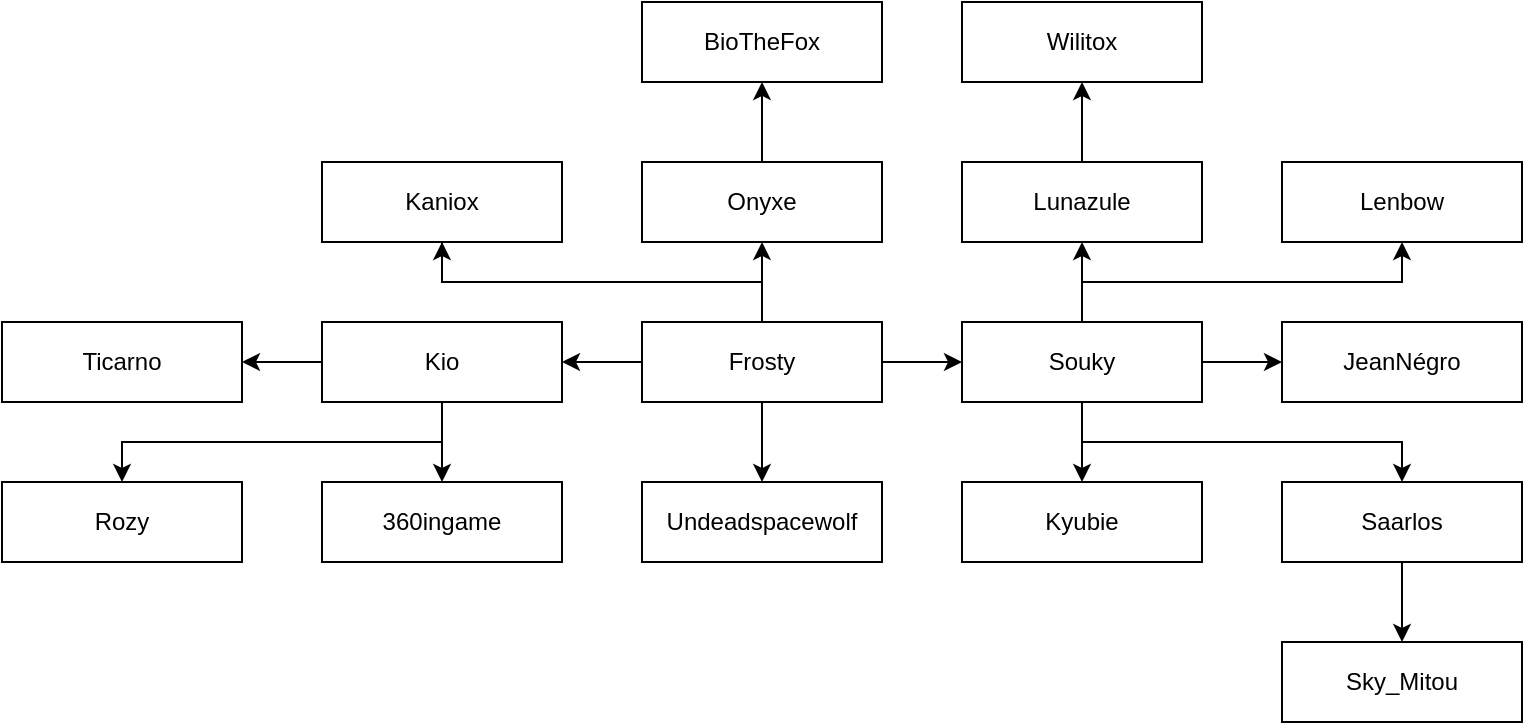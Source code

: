 <mxfile version="24.8.3">
  <diagram name="Page-1" id="kzbMt0qwAQdANpi8W9Ui">
    <mxGraphModel dx="946" dy="611" grid="1" gridSize="10" guides="1" tooltips="1" connect="1" arrows="1" fold="1" page="1" pageScale="1" pageWidth="827" pageHeight="1169" math="0" shadow="0">
      <root>
        <mxCell id="0" />
        <mxCell id="1" parent="0" />
        <mxCell id="nPTzYKY_LypjdXd9V0ng-8" style="edgeStyle=orthogonalEdgeStyle;rounded=0;orthogonalLoop=1;jettySize=auto;html=1;exitX=0;exitY=0.5;exitDx=0;exitDy=0;entryX=1;entryY=0.5;entryDx=0;entryDy=0;" edge="1" parent="1" source="nPTzYKY_LypjdXd9V0ng-1" target="nPTzYKY_LypjdXd9V0ng-7">
          <mxGeometry relative="1" as="geometry" />
        </mxCell>
        <mxCell id="nPTzYKY_LypjdXd9V0ng-9" style="edgeStyle=orthogonalEdgeStyle;rounded=0;orthogonalLoop=1;jettySize=auto;html=1;exitX=1;exitY=0.5;exitDx=0;exitDy=0;" edge="1" parent="1" source="nPTzYKY_LypjdXd9V0ng-1" target="nPTzYKY_LypjdXd9V0ng-4">
          <mxGeometry relative="1" as="geometry" />
        </mxCell>
        <mxCell id="nPTzYKY_LypjdXd9V0ng-10" style="edgeStyle=orthogonalEdgeStyle;rounded=0;orthogonalLoop=1;jettySize=auto;html=1;exitX=0.5;exitY=1;exitDx=0;exitDy=0;entryX=0.5;entryY=0;entryDx=0;entryDy=0;" edge="1" parent="1" source="nPTzYKY_LypjdXd9V0ng-1" target="nPTzYKY_LypjdXd9V0ng-5">
          <mxGeometry relative="1" as="geometry" />
        </mxCell>
        <mxCell id="nPTzYKY_LypjdXd9V0ng-11" style="edgeStyle=orthogonalEdgeStyle;rounded=0;orthogonalLoop=1;jettySize=auto;html=1;exitX=0.5;exitY=0;exitDx=0;exitDy=0;entryX=0.5;entryY=1;entryDx=0;entryDy=0;" edge="1" parent="1" source="nPTzYKY_LypjdXd9V0ng-1" target="nPTzYKY_LypjdXd9V0ng-2">
          <mxGeometry relative="1" as="geometry" />
        </mxCell>
        <mxCell id="nPTzYKY_LypjdXd9V0ng-15" style="edgeStyle=orthogonalEdgeStyle;rounded=0;orthogonalLoop=1;jettySize=auto;html=1;exitX=0.5;exitY=0;exitDx=0;exitDy=0;entryX=0.5;entryY=1;entryDx=0;entryDy=0;" edge="1" parent="1" source="nPTzYKY_LypjdXd9V0ng-1" target="nPTzYKY_LypjdXd9V0ng-14">
          <mxGeometry relative="1" as="geometry" />
        </mxCell>
        <mxCell id="nPTzYKY_LypjdXd9V0ng-1" value="Frosty" style="rounded=0;whiteSpace=wrap;html=1;" vertex="1" parent="1">
          <mxGeometry x="360" y="320" width="120" height="40" as="geometry" />
        </mxCell>
        <mxCell id="nPTzYKY_LypjdXd9V0ng-2" value="Kaniox" style="rounded=0;whiteSpace=wrap;html=1;" vertex="1" parent="1">
          <mxGeometry x="200" y="240" width="120" height="40" as="geometry" />
        </mxCell>
        <mxCell id="nPTzYKY_LypjdXd9V0ng-3" value="" style="endArrow=none;html=1;rounded=0;entryX=0.5;entryY=1;entryDx=0;entryDy=0;exitX=0.5;exitY=0;exitDx=0;exitDy=0;" edge="1" parent="1" source="nPTzYKY_LypjdXd9V0ng-1" target="nPTzYKY_LypjdXd9V0ng-2">
          <mxGeometry width="50" height="50" relative="1" as="geometry">
            <mxPoint x="390" y="340" as="sourcePoint" />
            <mxPoint x="440" y="290" as="targetPoint" />
            <Array as="points">
              <mxPoint x="420" y="300" />
              <mxPoint x="260" y="300" />
            </Array>
          </mxGeometry>
        </mxCell>
        <mxCell id="nPTzYKY_LypjdXd9V0ng-13" style="edgeStyle=orthogonalEdgeStyle;rounded=0;orthogonalLoop=1;jettySize=auto;html=1;exitX=1;exitY=0.5;exitDx=0;exitDy=0;" edge="1" parent="1" source="nPTzYKY_LypjdXd9V0ng-4" target="nPTzYKY_LypjdXd9V0ng-12">
          <mxGeometry relative="1" as="geometry" />
        </mxCell>
        <mxCell id="nPTzYKY_LypjdXd9V0ng-19" value="" style="edgeStyle=orthogonalEdgeStyle;rounded=0;orthogonalLoop=1;jettySize=auto;html=1;" edge="1" parent="1" source="nPTzYKY_LypjdXd9V0ng-4" target="nPTzYKY_LypjdXd9V0ng-18">
          <mxGeometry relative="1" as="geometry" />
        </mxCell>
        <mxCell id="nPTzYKY_LypjdXd9V0ng-23" style="edgeStyle=orthogonalEdgeStyle;rounded=0;orthogonalLoop=1;jettySize=auto;html=1;exitX=0.5;exitY=1;exitDx=0;exitDy=0;entryX=0.5;entryY=0;entryDx=0;entryDy=0;" edge="1" parent="1" source="nPTzYKY_LypjdXd9V0ng-4" target="nPTzYKY_LypjdXd9V0ng-22">
          <mxGeometry relative="1" as="geometry" />
        </mxCell>
        <mxCell id="nPTzYKY_LypjdXd9V0ng-27" style="edgeStyle=orthogonalEdgeStyle;rounded=0;orthogonalLoop=1;jettySize=auto;html=1;exitX=0.5;exitY=0;exitDx=0;exitDy=0;entryX=0.5;entryY=1;entryDx=0;entryDy=0;" edge="1" parent="1" source="nPTzYKY_LypjdXd9V0ng-4" target="nPTzYKY_LypjdXd9V0ng-26">
          <mxGeometry relative="1" as="geometry" />
        </mxCell>
        <mxCell id="nPTzYKY_LypjdXd9V0ng-35" style="edgeStyle=orthogonalEdgeStyle;rounded=0;orthogonalLoop=1;jettySize=auto;html=1;exitX=0.5;exitY=0;exitDx=0;exitDy=0;entryX=0.5;entryY=1;entryDx=0;entryDy=0;" edge="1" parent="1" source="nPTzYKY_LypjdXd9V0ng-4" target="nPTzYKY_LypjdXd9V0ng-34">
          <mxGeometry relative="1" as="geometry" />
        </mxCell>
        <mxCell id="nPTzYKY_LypjdXd9V0ng-4" value="Souky" style="rounded=0;whiteSpace=wrap;html=1;" vertex="1" parent="1">
          <mxGeometry x="520" y="320" width="120" height="40" as="geometry" />
        </mxCell>
        <mxCell id="nPTzYKY_LypjdXd9V0ng-5" value="Undeadspacewolf" style="rounded=0;whiteSpace=wrap;html=1;" vertex="1" parent="1">
          <mxGeometry x="360" y="400" width="120" height="40" as="geometry" />
        </mxCell>
        <mxCell id="nPTzYKY_LypjdXd9V0ng-17" style="edgeStyle=orthogonalEdgeStyle;rounded=0;orthogonalLoop=1;jettySize=auto;html=1;exitX=0;exitY=0.5;exitDx=0;exitDy=0;entryX=1;entryY=0.5;entryDx=0;entryDy=0;" edge="1" parent="1" source="nPTzYKY_LypjdXd9V0ng-7" target="nPTzYKY_LypjdXd9V0ng-16">
          <mxGeometry relative="1" as="geometry" />
        </mxCell>
        <mxCell id="nPTzYKY_LypjdXd9V0ng-31" style="edgeStyle=orthogonalEdgeStyle;rounded=0;orthogonalLoop=1;jettySize=auto;html=1;exitX=0.5;exitY=1;exitDx=0;exitDy=0;entryX=0.5;entryY=0;entryDx=0;entryDy=0;" edge="1" parent="1" source="nPTzYKY_LypjdXd9V0ng-7" target="nPTzYKY_LypjdXd9V0ng-30">
          <mxGeometry relative="1" as="geometry" />
        </mxCell>
        <mxCell id="nPTzYKY_LypjdXd9V0ng-33" style="edgeStyle=orthogonalEdgeStyle;rounded=0;orthogonalLoop=1;jettySize=auto;html=1;exitX=0.5;exitY=1;exitDx=0;exitDy=0;entryX=0.5;entryY=0;entryDx=0;entryDy=0;" edge="1" parent="1" source="nPTzYKY_LypjdXd9V0ng-7" target="nPTzYKY_LypjdXd9V0ng-32">
          <mxGeometry relative="1" as="geometry" />
        </mxCell>
        <mxCell id="nPTzYKY_LypjdXd9V0ng-7" value="Kio" style="rounded=0;whiteSpace=wrap;html=1;" vertex="1" parent="1">
          <mxGeometry x="200" y="320" width="120" height="40" as="geometry" />
        </mxCell>
        <mxCell id="nPTzYKY_LypjdXd9V0ng-12" value="JeanNégro" style="rounded=0;whiteSpace=wrap;html=1;" vertex="1" parent="1">
          <mxGeometry x="680" y="320" width="120" height="40" as="geometry" />
        </mxCell>
        <mxCell id="nPTzYKY_LypjdXd9V0ng-21" style="edgeStyle=orthogonalEdgeStyle;rounded=0;orthogonalLoop=1;jettySize=auto;html=1;exitX=0.5;exitY=0;exitDx=0;exitDy=0;entryX=0.5;entryY=1;entryDx=0;entryDy=0;" edge="1" parent="1" source="nPTzYKY_LypjdXd9V0ng-14" target="nPTzYKY_LypjdXd9V0ng-20">
          <mxGeometry relative="1" as="geometry" />
        </mxCell>
        <mxCell id="nPTzYKY_LypjdXd9V0ng-14" value="Onyxe" style="rounded=0;whiteSpace=wrap;html=1;" vertex="1" parent="1">
          <mxGeometry x="360" y="240" width="120" height="40" as="geometry" />
        </mxCell>
        <mxCell id="nPTzYKY_LypjdXd9V0ng-16" value="Ticarno" style="rounded=0;whiteSpace=wrap;html=1;" vertex="1" parent="1">
          <mxGeometry x="40" y="320" width="120" height="40" as="geometry" />
        </mxCell>
        <mxCell id="nPTzYKY_LypjdXd9V0ng-18" value="Kyubie" style="rounded=0;whiteSpace=wrap;html=1;" vertex="1" parent="1">
          <mxGeometry x="520" y="400" width="120" height="40" as="geometry" />
        </mxCell>
        <mxCell id="nPTzYKY_LypjdXd9V0ng-20" value="BioTheFox" style="rounded=0;whiteSpace=wrap;html=1;" vertex="1" parent="1">
          <mxGeometry x="360" y="160" width="120" height="40" as="geometry" />
        </mxCell>
        <mxCell id="nPTzYKY_LypjdXd9V0ng-25" value="" style="edgeStyle=orthogonalEdgeStyle;rounded=0;orthogonalLoop=1;jettySize=auto;html=1;" edge="1" parent="1" source="nPTzYKY_LypjdXd9V0ng-22" target="nPTzYKY_LypjdXd9V0ng-24">
          <mxGeometry relative="1" as="geometry" />
        </mxCell>
        <mxCell id="nPTzYKY_LypjdXd9V0ng-22" value="Saarlos" style="rounded=0;whiteSpace=wrap;html=1;" vertex="1" parent="1">
          <mxGeometry x="680" y="400" width="120" height="40" as="geometry" />
        </mxCell>
        <mxCell id="nPTzYKY_LypjdXd9V0ng-24" value="Sky_Mitou" style="rounded=0;whiteSpace=wrap;html=1;" vertex="1" parent="1">
          <mxGeometry x="680" y="480" width="120" height="40" as="geometry" />
        </mxCell>
        <mxCell id="nPTzYKY_LypjdXd9V0ng-29" style="edgeStyle=orthogonalEdgeStyle;rounded=0;orthogonalLoop=1;jettySize=auto;html=1;exitX=0.5;exitY=0;exitDx=0;exitDy=0;entryX=0.5;entryY=1;entryDx=0;entryDy=0;" edge="1" parent="1" source="nPTzYKY_LypjdXd9V0ng-26" target="nPTzYKY_LypjdXd9V0ng-28">
          <mxGeometry relative="1" as="geometry" />
        </mxCell>
        <mxCell id="nPTzYKY_LypjdXd9V0ng-26" value="Lunazule" style="rounded=0;whiteSpace=wrap;html=1;" vertex="1" parent="1">
          <mxGeometry x="520" y="240" width="120" height="40" as="geometry" />
        </mxCell>
        <mxCell id="nPTzYKY_LypjdXd9V0ng-28" value="Wilitox" style="rounded=0;whiteSpace=wrap;html=1;" vertex="1" parent="1">
          <mxGeometry x="520" y="160" width="120" height="40" as="geometry" />
        </mxCell>
        <mxCell id="nPTzYKY_LypjdXd9V0ng-30" value="360ingame" style="rounded=0;whiteSpace=wrap;html=1;" vertex="1" parent="1">
          <mxGeometry x="200" y="400" width="120" height="40" as="geometry" />
        </mxCell>
        <mxCell id="nPTzYKY_LypjdXd9V0ng-32" value="Rozy" style="rounded=0;whiteSpace=wrap;html=1;" vertex="1" parent="1">
          <mxGeometry x="40" y="400" width="120" height="40" as="geometry" />
        </mxCell>
        <mxCell id="nPTzYKY_LypjdXd9V0ng-34" value="Lenbow" style="rounded=0;whiteSpace=wrap;html=1;" vertex="1" parent="1">
          <mxGeometry x="680" y="240" width="120" height="40" as="geometry" />
        </mxCell>
      </root>
    </mxGraphModel>
  </diagram>
</mxfile>
